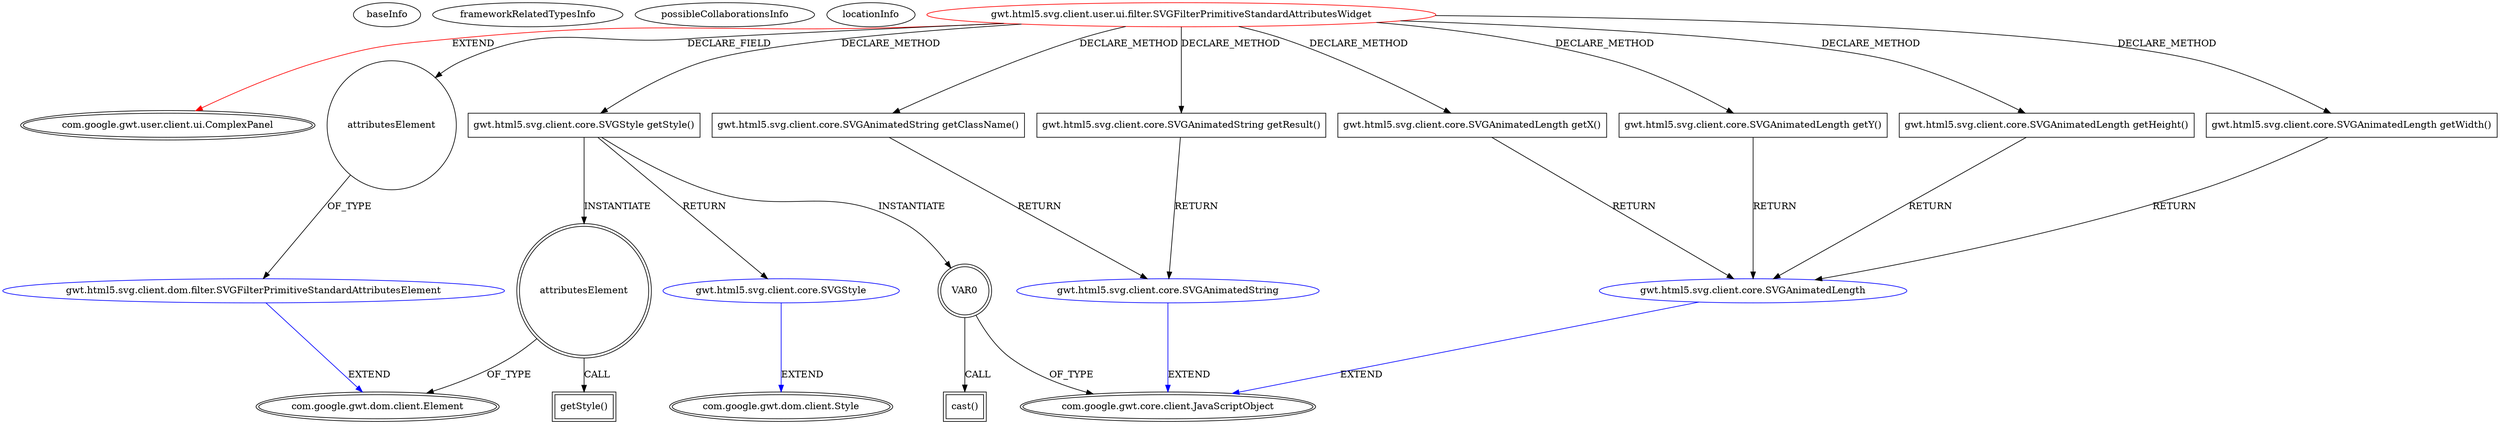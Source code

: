 digraph {
baseInfo[graphId=4002,category="extension_graph",isAnonymous=false,possibleRelation=true]
frameworkRelatedTypesInfo[0="com.google.gwt.user.client.ui.ComplexPanel"]
possibleCollaborationsInfo[0="4002~CLIENT_METHOD_DECLARATION-RETURN_TYPE-CLIENT_METHOD_DECLARATION-RETURN_TYPE-CLIENT_METHOD_DECLARATION-RETURN_TYPE-CLIENT_METHOD_DECLARATION-RETURN_TYPE-~com.google.gwt.user.client.ui.ComplexPanel ~com.google.gwt.core.client.JavaScriptObject ~false~false",1="4002~FIELD_DECLARATION-~com.google.gwt.user.client.ui.ComplexPanel ~com.google.gwt.dom.client.Element ~false~false",2="4002~CLIENT_METHOD_DECLARATION-RETURN_TYPE-~com.google.gwt.user.client.ui.ComplexPanel ~com.google.gwt.dom.client.Style ~false~false",3="4002~CLIENT_METHOD_DECLARATION-RETURN_TYPE-CLIENT_METHOD_DECLARATION-RETURN_TYPE-~com.google.gwt.user.client.ui.ComplexPanel ~com.google.gwt.core.client.JavaScriptObject ~false~false"]
locationInfo[projectName="mguiral-GwtSvgLib",filePath="/mguiral-GwtSvgLib/GwtSvgLib-master/src/gwt/html5/svg/client/user/ui/filter/SVGFilterPrimitiveStandardAttributesWidget.java",contextSignature="SVGFilterPrimitiveStandardAttributesWidget",graphId="4002"]
0[label="gwt.html5.svg.client.user.ui.filter.SVGFilterPrimitiveStandardAttributesWidget",vertexType="ROOT_CLIENT_CLASS_DECLARATION",isFrameworkType=false,color=red]
1[label="com.google.gwt.user.client.ui.ComplexPanel",vertexType="FRAMEWORK_CLASS_TYPE",isFrameworkType=true,peripheries=2]
2[label="attributesElement",vertexType="FIELD_DECLARATION",isFrameworkType=false,shape=circle]
3[label="gwt.html5.svg.client.dom.filter.SVGFilterPrimitiveStandardAttributesElement",vertexType="REFERENCE_CLIENT_CLASS_DECLARATION",isFrameworkType=false,color=blue]
4[label="com.google.gwt.dom.client.Element",vertexType="FRAMEWORK_CLASS_TYPE",isFrameworkType=true,peripheries=2]
5[label="gwt.html5.svg.client.core.SVGAnimatedString getClassName()",vertexType="CLIENT_METHOD_DECLARATION",isFrameworkType=false,shape=box]
6[label="gwt.html5.svg.client.core.SVGAnimatedString",vertexType="REFERENCE_CLIENT_CLASS_DECLARATION",isFrameworkType=false,color=blue]
7[label="com.google.gwt.core.client.JavaScriptObject",vertexType="FRAMEWORK_CLASS_TYPE",isFrameworkType=true,peripheries=2]
8[label="gwt.html5.svg.client.core.SVGAnimatedLength getHeight()",vertexType="CLIENT_METHOD_DECLARATION",isFrameworkType=false,shape=box]
9[label="gwt.html5.svg.client.core.SVGAnimatedLength",vertexType="REFERENCE_CLIENT_CLASS_DECLARATION",isFrameworkType=false,color=blue]
11[label="gwt.html5.svg.client.core.SVGAnimatedString getResult()",vertexType="CLIENT_METHOD_DECLARATION",isFrameworkType=false,shape=box]
13[label="gwt.html5.svg.client.core.SVGStyle getStyle()",vertexType="CLIENT_METHOD_DECLARATION",isFrameworkType=false,shape=box]
14[label="gwt.html5.svg.client.core.SVGStyle",vertexType="REFERENCE_CLIENT_CLASS_DECLARATION",isFrameworkType=false,color=blue]
15[label="com.google.gwt.dom.client.Style",vertexType="FRAMEWORK_CLASS_TYPE",isFrameworkType=true,peripheries=2]
16[label="VAR0",vertexType="VARIABLE_EXPRESION",isFrameworkType=true,peripheries=2,shape=circle]
17[label="cast()",vertexType="INSIDE_CALL",isFrameworkType=true,peripheries=2,shape=box]
19[label="attributesElement",vertexType="VARIABLE_EXPRESION",isFrameworkType=true,peripheries=2,shape=circle]
20[label="getStyle()",vertexType="INSIDE_CALL",isFrameworkType=true,peripheries=2,shape=box]
22[label="gwt.html5.svg.client.core.SVGAnimatedLength getWidth()",vertexType="CLIENT_METHOD_DECLARATION",isFrameworkType=false,shape=box]
24[label="gwt.html5.svg.client.core.SVGAnimatedLength getX()",vertexType="CLIENT_METHOD_DECLARATION",isFrameworkType=false,shape=box]
26[label="gwt.html5.svg.client.core.SVGAnimatedLength getY()",vertexType="CLIENT_METHOD_DECLARATION",isFrameworkType=false,shape=box]
0->1[label="EXTEND",color=red]
0->2[label="DECLARE_FIELD"]
3->4[label="EXTEND",color=blue]
2->3[label="OF_TYPE"]
0->5[label="DECLARE_METHOD"]
6->7[label="EXTEND",color=blue]
5->6[label="RETURN"]
0->8[label="DECLARE_METHOD"]
9->7[label="EXTEND",color=blue]
8->9[label="RETURN"]
0->11[label="DECLARE_METHOD"]
11->6[label="RETURN"]
0->13[label="DECLARE_METHOD"]
14->15[label="EXTEND",color=blue]
13->14[label="RETURN"]
13->16[label="INSTANTIATE"]
16->7[label="OF_TYPE"]
16->17[label="CALL"]
13->19[label="INSTANTIATE"]
19->4[label="OF_TYPE"]
19->20[label="CALL"]
0->22[label="DECLARE_METHOD"]
22->9[label="RETURN"]
0->24[label="DECLARE_METHOD"]
24->9[label="RETURN"]
0->26[label="DECLARE_METHOD"]
26->9[label="RETURN"]
}
